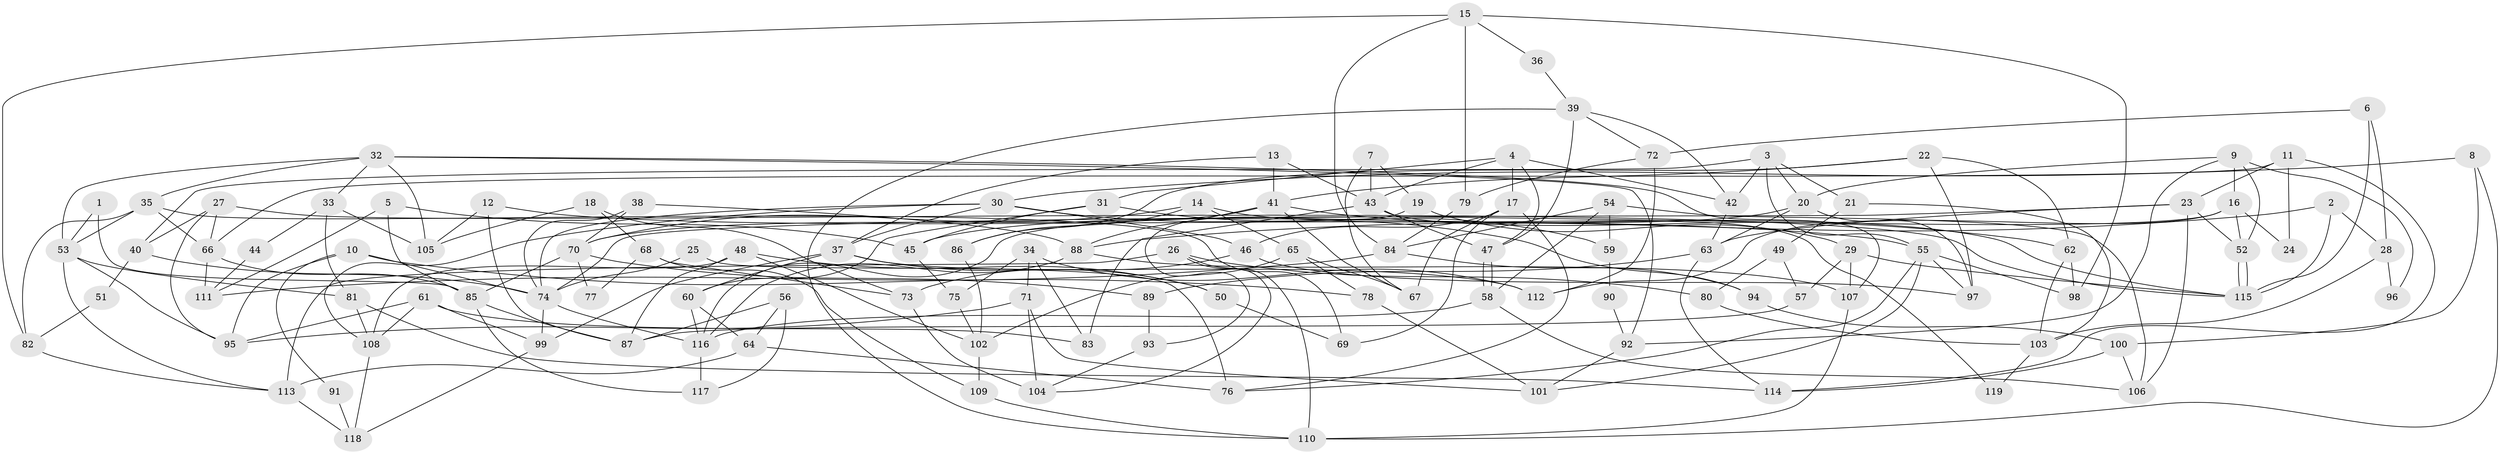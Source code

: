 // Generated by graph-tools (version 1.1) at 2025/36/03/09/25 02:36:05]
// undirected, 119 vertices, 238 edges
graph export_dot {
graph [start="1"]
  node [color=gray90,style=filled];
  1;
  2;
  3;
  4;
  5;
  6;
  7;
  8;
  9;
  10;
  11;
  12;
  13;
  14;
  15;
  16;
  17;
  18;
  19;
  20;
  21;
  22;
  23;
  24;
  25;
  26;
  27;
  28;
  29;
  30;
  31;
  32;
  33;
  34;
  35;
  36;
  37;
  38;
  39;
  40;
  41;
  42;
  43;
  44;
  45;
  46;
  47;
  48;
  49;
  50;
  51;
  52;
  53;
  54;
  55;
  56;
  57;
  58;
  59;
  60;
  61;
  62;
  63;
  64;
  65;
  66;
  67;
  68;
  69;
  70;
  71;
  72;
  73;
  74;
  75;
  76;
  77;
  78;
  79;
  80;
  81;
  82;
  83;
  84;
  85;
  86;
  87;
  88;
  89;
  90;
  91;
  92;
  93;
  94;
  95;
  96;
  97;
  98;
  99;
  100;
  101;
  102;
  103;
  104;
  105;
  106;
  107;
  108;
  109;
  110;
  111;
  112;
  113;
  114;
  115;
  116;
  117;
  118;
  119;
  1 -- 85;
  1 -- 53;
  2 -- 88;
  2 -- 115;
  2 -- 28;
  3 -- 20;
  3 -- 55;
  3 -- 21;
  3 -- 40;
  3 -- 42;
  4 -- 17;
  4 -- 42;
  4 -- 31;
  4 -- 43;
  4 -- 47;
  5 -- 85;
  5 -- 45;
  5 -- 111;
  6 -- 28;
  6 -- 115;
  6 -- 72;
  7 -- 67;
  7 -- 43;
  7 -- 19;
  8 -- 100;
  8 -- 110;
  8 -- 30;
  9 -- 16;
  9 -- 52;
  9 -- 20;
  9 -- 92;
  9 -- 96;
  10 -- 74;
  10 -- 78;
  10 -- 91;
  10 -- 95;
  11 -- 114;
  11 -- 66;
  11 -- 23;
  11 -- 24;
  12 -- 105;
  12 -- 55;
  12 -- 87;
  13 -- 43;
  13 -- 41;
  13 -- 37;
  14 -- 115;
  14 -- 86;
  14 -- 65;
  14 -- 70;
  15 -- 82;
  15 -- 84;
  15 -- 36;
  15 -- 79;
  15 -- 98;
  16 -- 52;
  16 -- 112;
  16 -- 24;
  16 -- 116;
  17 -- 69;
  17 -- 46;
  17 -- 67;
  17 -- 76;
  18 -- 73;
  18 -- 105;
  18 -- 68;
  19 -- 29;
  19 -- 93;
  20 -- 63;
  20 -- 45;
  20 -- 97;
  21 -- 103;
  21 -- 49;
  22 -- 97;
  22 -- 41;
  22 -- 62;
  22 -- 86;
  23 -- 74;
  23 -- 52;
  23 -- 63;
  23 -- 106;
  25 -- 74;
  25 -- 76;
  26 -- 104;
  26 -- 110;
  26 -- 80;
  26 -- 113;
  27 -- 40;
  27 -- 95;
  27 -- 66;
  27 -- 115;
  28 -- 103;
  28 -- 96;
  29 -- 115;
  29 -- 107;
  29 -- 57;
  30 -- 37;
  30 -- 46;
  30 -- 74;
  30 -- 94;
  30 -- 108;
  31 -- 60;
  31 -- 45;
  31 -- 59;
  32 -- 35;
  32 -- 107;
  32 -- 33;
  32 -- 53;
  32 -- 92;
  32 -- 105;
  33 -- 81;
  33 -- 44;
  33 -- 105;
  34 -- 112;
  34 -- 83;
  34 -- 71;
  34 -- 75;
  35 -- 53;
  35 -- 66;
  35 -- 69;
  35 -- 82;
  36 -- 39;
  37 -- 99;
  37 -- 50;
  37 -- 60;
  37 -- 112;
  38 -- 74;
  38 -- 70;
  38 -- 88;
  39 -- 47;
  39 -- 72;
  39 -- 42;
  39 -- 110;
  40 -- 74;
  40 -- 51;
  41 -- 67;
  41 -- 88;
  41 -- 62;
  41 -- 70;
  42 -- 63;
  43 -- 47;
  43 -- 83;
  43 -- 119;
  44 -- 111;
  45 -- 75;
  46 -- 97;
  46 -- 73;
  47 -- 58;
  47 -- 58;
  48 -- 108;
  48 -- 87;
  48 -- 50;
  48 -- 102;
  49 -- 57;
  49 -- 80;
  50 -- 69;
  51 -- 82;
  52 -- 115;
  52 -- 115;
  53 -- 95;
  53 -- 81;
  53 -- 113;
  54 -- 58;
  54 -- 106;
  54 -- 59;
  54 -- 84;
  55 -- 76;
  55 -- 98;
  55 -- 97;
  55 -- 101;
  56 -- 117;
  56 -- 64;
  56 -- 87;
  57 -- 87;
  58 -- 106;
  58 -- 116;
  59 -- 90;
  60 -- 116;
  60 -- 64;
  61 -- 108;
  61 -- 95;
  61 -- 83;
  61 -- 99;
  62 -- 98;
  62 -- 103;
  63 -- 89;
  63 -- 114;
  64 -- 113;
  64 -- 76;
  65 -- 102;
  65 -- 67;
  65 -- 78;
  66 -- 85;
  66 -- 111;
  68 -- 73;
  68 -- 77;
  68 -- 109;
  70 -- 77;
  70 -- 85;
  70 -- 89;
  71 -- 101;
  71 -- 95;
  71 -- 104;
  72 -- 79;
  72 -- 112;
  73 -- 104;
  74 -- 116;
  74 -- 99;
  75 -- 102;
  78 -- 101;
  79 -- 84;
  80 -- 103;
  81 -- 108;
  81 -- 114;
  82 -- 113;
  84 -- 111;
  84 -- 94;
  85 -- 87;
  85 -- 117;
  86 -- 102;
  88 -- 116;
  88 -- 107;
  89 -- 93;
  90 -- 92;
  91 -- 118;
  92 -- 101;
  93 -- 104;
  94 -- 100;
  99 -- 118;
  100 -- 114;
  100 -- 106;
  102 -- 109;
  103 -- 119;
  107 -- 110;
  108 -- 118;
  109 -- 110;
  113 -- 118;
  116 -- 117;
}

